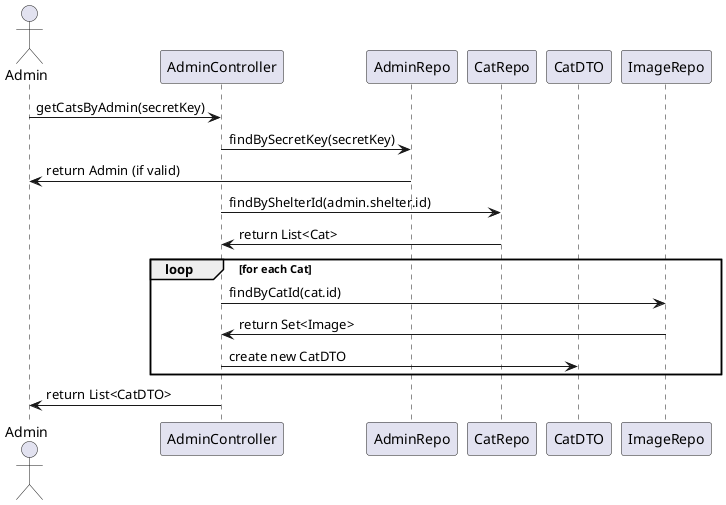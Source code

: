 @startuml
actor Admin
participant "AdminController" as AC
participant "AdminRepo" as AR
participant "CatRepo" as CR
participant "CatDTO" as CD
participant "ImageRepo" as IR

Admin -> AC: getCatsByAdmin(secretKey)
AC -> AR: findBySecretKey(secretKey)
AR -> Admin: return Admin (if valid)
AC -> CR: findByShelterId(admin.shelter.id)
CR -> AC: return List<Cat>
loop for each Cat
    AC -> IR: findByCatId(cat.id)
    IR -> AC: return Set<Image>
    AC -> CD: create new CatDTO
end
AC -> Admin: return List<CatDTO>

@enduml